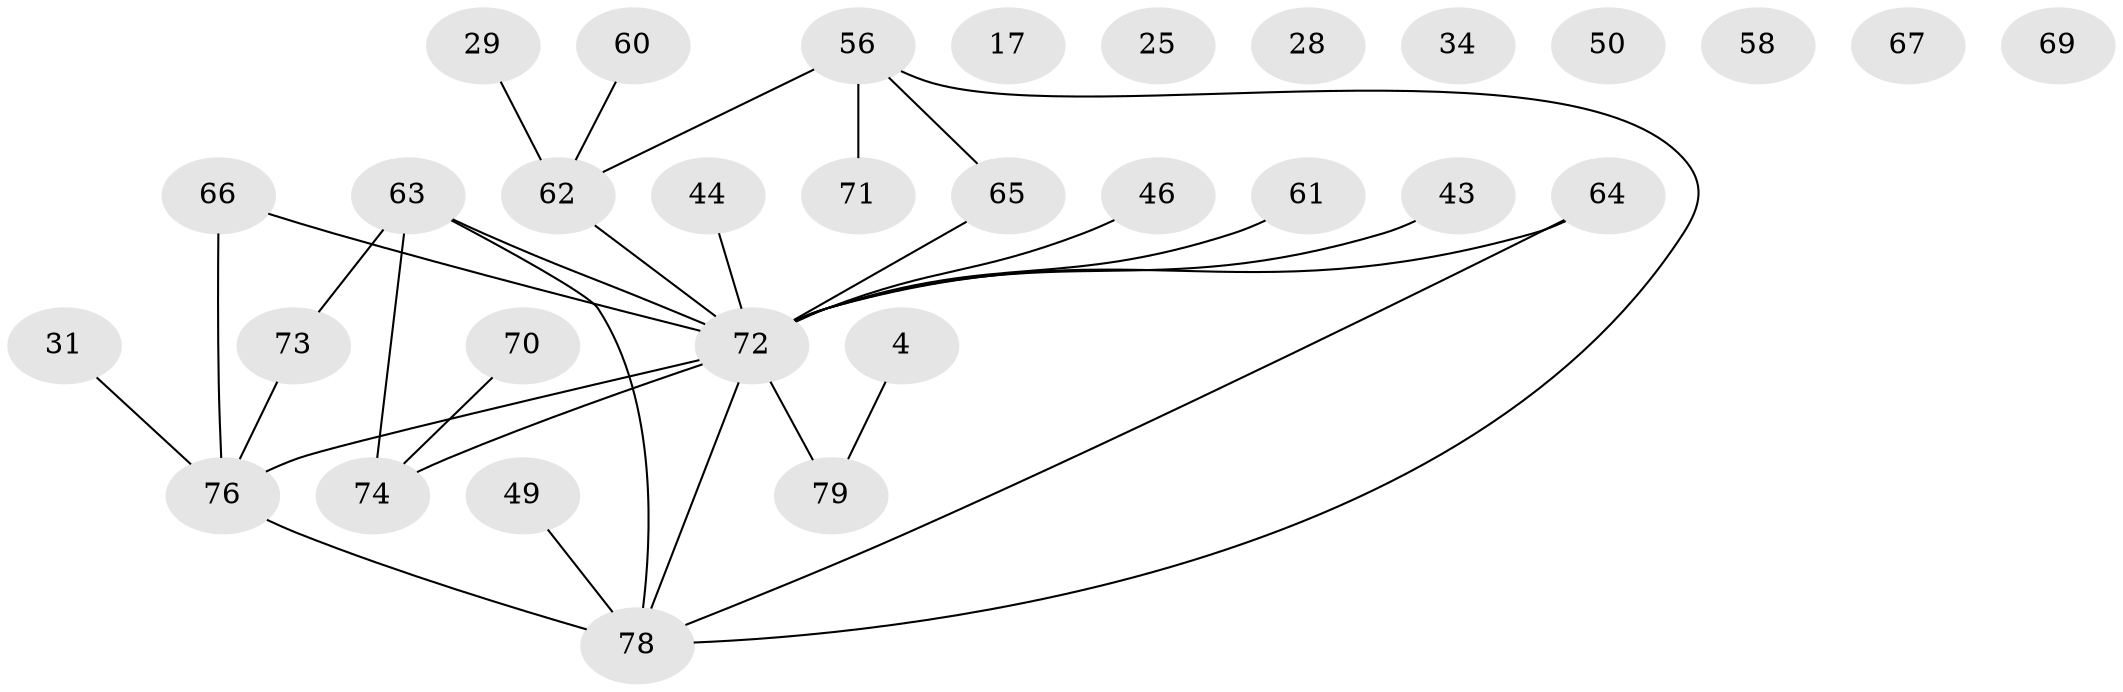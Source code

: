 // original degree distribution, {3: 0.25316455696202533, 4: 0.10126582278481013, 2: 0.21518987341772153, 1: 0.21518987341772153, 5: 0.08860759493670886, 6: 0.0379746835443038, 0: 0.08860759493670886}
// Generated by graph-tools (version 1.1) at 2025/42/03/04/25 21:42:40]
// undirected, 31 vertices, 30 edges
graph export_dot {
graph [start="1"]
  node [color=gray90,style=filled];
  4;
  17;
  25;
  28;
  29;
  31;
  34;
  43;
  44;
  46;
  49;
  50;
  56 [super="+3+14+39"];
  58;
  60 [super="+24"];
  61;
  62 [super="+36+11+32"];
  63 [super="+10"];
  64 [super="+55"];
  65 [super="+30"];
  66 [super="+12"];
  67;
  69 [super="+51"];
  70 [super="+42+47"];
  71;
  72 [super="+57+68"];
  73 [super="+59"];
  74;
  76 [super="+7+52"];
  78 [super="+77+75"];
  79 [super="+37"];
  4 -- 79;
  29 -- 62;
  31 -- 76 [weight=2];
  43 -- 72;
  44 -- 72;
  46 -- 72 [weight=2];
  49 -- 78;
  56 -- 65;
  56 -- 78;
  56 -- 71;
  56 -- 62 [weight=2];
  60 -- 62;
  61 -- 72;
  62 -- 72 [weight=4];
  63 -- 74 [weight=2];
  63 -- 73 [weight=2];
  63 -- 78 [weight=4];
  63 -- 72;
  64 -- 72;
  64 -- 78;
  65 -- 72;
  66 -- 76;
  66 -- 72;
  70 -- 74;
  72 -- 76 [weight=2];
  72 -- 79 [weight=4];
  72 -- 78 [weight=2];
  72 -- 74 [weight=2];
  73 -- 76 [weight=2];
  76 -- 78 [weight=3];
}

